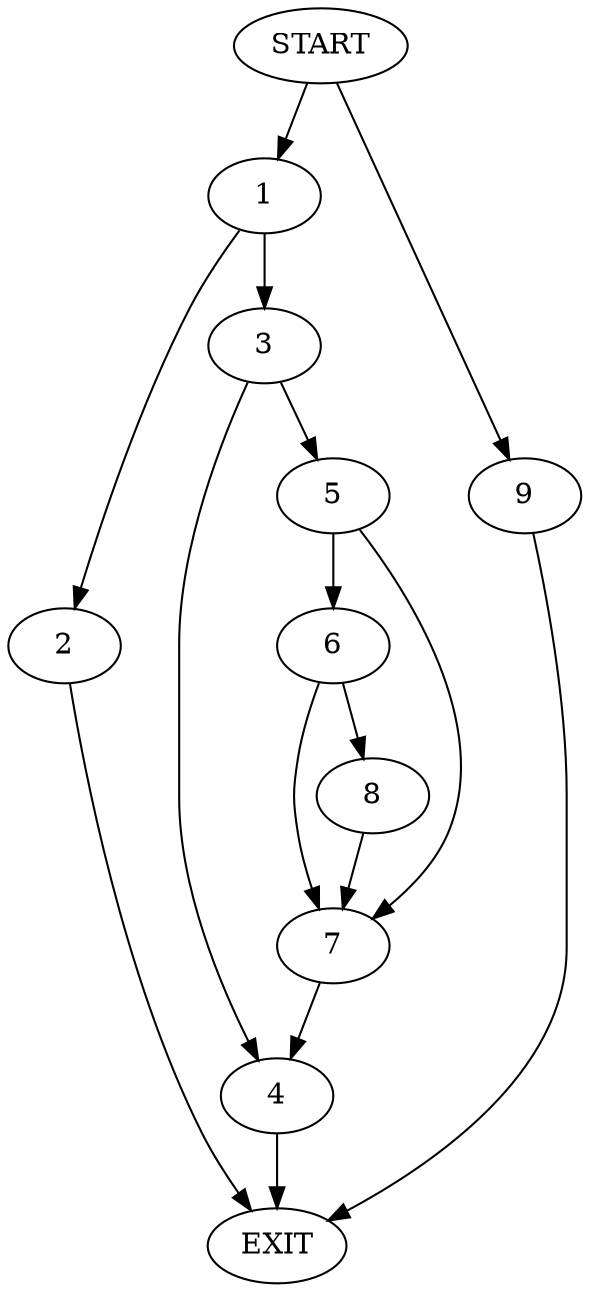 digraph {
0 [label="START"]
10 [label="EXIT"]
0 -> 1
1 -> 2
1 -> 3
2 -> 10
3 -> 4
3 -> 5
4 -> 10
5 -> 6
5 -> 7
7 -> 4
6 -> 8
6 -> 7
8 -> 7
0 -> 9
9 -> 10
}
